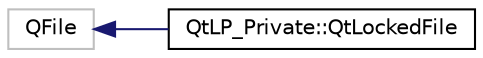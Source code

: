 digraph "类继承关系图"
{
  edge [fontname="Helvetica",fontsize="10",labelfontname="Helvetica",labelfontsize="10"];
  node [fontname="Helvetica",fontsize="10",shape=record];
  rankdir="LR";
  Node1782 [label="QFile",height=0.2,width=0.4,color="grey75", fillcolor="white", style="filled"];
  Node1782 -> Node0 [dir="back",color="midnightblue",fontsize="10",style="solid",fontname="Helvetica"];
  Node0 [label="QtLP_Private::QtLockedFile",height=0.2,width=0.4,color="black", fillcolor="white", style="filled",URL="$class_qt_l_p___private_1_1_qt_locked_file.html"];
}
